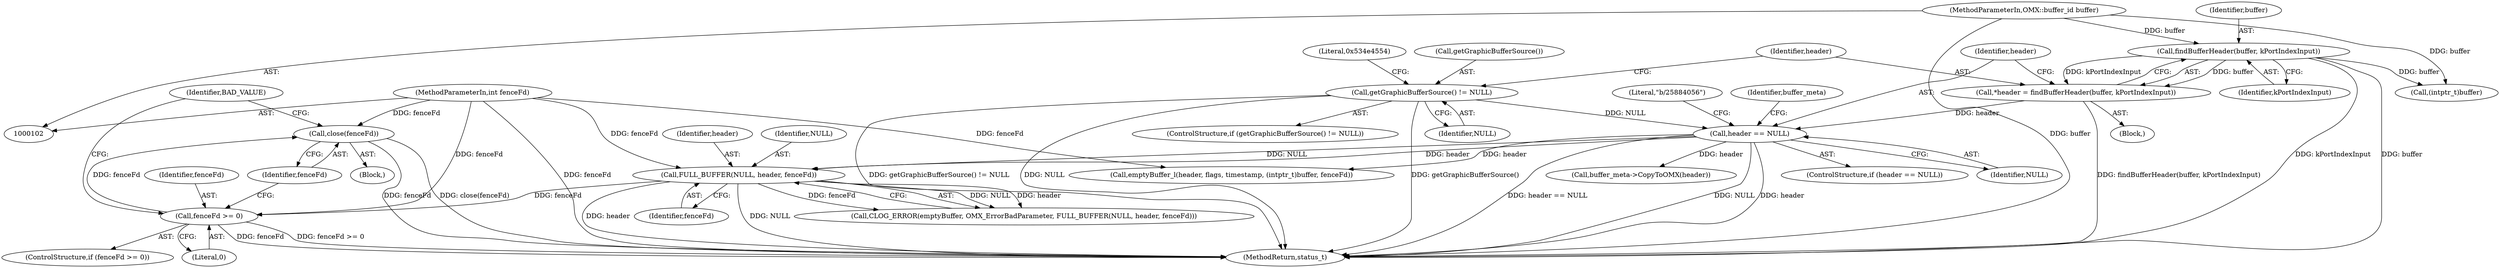 digraph "0_Android_2c75e1c3b98e4e94f50c63e2b7694be5f948477c@API" {
"1000194" [label="(Call,close(fenceFd))"];
"1000190" [label="(Call,fenceFd >= 0)"];
"1000185" [label="(Call,FULL_BUFFER(NULL, header, fenceFd))"];
"1000128" [label="(Call,header == NULL)"];
"1000122" [label="(Call,*header = findBufferHeader(buffer, kPortIndexInput))"];
"1000124" [label="(Call,findBufferHeader(buffer, kPortIndexInput))"];
"1000103" [label="(MethodParameterIn,OMX::buffer_id buffer)"];
"1000112" [label="(Call,getGraphicBufferSource() != NULL)"];
"1000108" [label="(MethodParameterIn,int fenceFd)"];
"1000133" [label="(Literal,\"b/25884056\")"];
"1000190" [label="(Call,fenceFd >= 0)"];
"1000124" [label="(Call,findBufferHeader(buffer, kPortIndexInput))"];
"1000194" [label="(Call,close(fenceFd))"];
"1000192" [label="(Literal,0)"];
"1000114" [label="(Identifier,NULL)"];
"1000128" [label="(Call,header == NULL)"];
"1000186" [label="(Identifier,NULL)"];
"1000123" [label="(Identifier,header)"];
"1000195" [label="(Identifier,fenceFd)"];
"1000125" [label="(Identifier,buffer)"];
"1000182" [label="(Call,CLOG_ERROR(emptyBuffer, OMX_ErrorBadParameter, FULL_BUFFER(NULL, header, fenceFd)))"];
"1000191" [label="(Identifier,fenceFd)"];
"1000219" [label="(MethodReturn,status_t)"];
"1000187" [label="(Identifier,header)"];
"1000129" [label="(Identifier,header)"];
"1000211" [label="(Call,emptyBuffer_l(header, flags, timestamp, (intptr_t)buffer, fenceFd))"];
"1000138" [label="(Identifier,buffer_meta)"];
"1000127" [label="(ControlStructure,if (header == NULL))"];
"1000108" [label="(MethodParameterIn,int fenceFd)"];
"1000197" [label="(Identifier,BAD_VALUE)"];
"1000130" [label="(Identifier,NULL)"];
"1000126" [label="(Identifier,kPortIndexInput)"];
"1000117" [label="(Literal,0x534e4554)"];
"1000189" [label="(ControlStructure,if (fenceFd >= 0))"];
"1000103" [label="(MethodParameterIn,OMX::buffer_id buffer)"];
"1000112" [label="(Call,getGraphicBufferSource() != NULL)"];
"1000111" [label="(ControlStructure,if (getGraphicBufferSource() != NULL))"];
"1000215" [label="(Call,(intptr_t)buffer)"];
"1000113" [label="(Call,getGraphicBufferSource())"];
"1000109" [label="(Block,)"];
"1000122" [label="(Call,*header = findBufferHeader(buffer, kPortIndexInput))"];
"1000188" [label="(Identifier,fenceFd)"];
"1000208" [label="(Call,buffer_meta->CopyToOMX(header))"];
"1000193" [label="(Block,)"];
"1000185" [label="(Call,FULL_BUFFER(NULL, header, fenceFd))"];
"1000194" -> "1000193"  [label="AST: "];
"1000194" -> "1000195"  [label="CFG: "];
"1000195" -> "1000194"  [label="AST: "];
"1000197" -> "1000194"  [label="CFG: "];
"1000194" -> "1000219"  [label="DDG: close(fenceFd)"];
"1000194" -> "1000219"  [label="DDG: fenceFd"];
"1000190" -> "1000194"  [label="DDG: fenceFd"];
"1000108" -> "1000194"  [label="DDG: fenceFd"];
"1000190" -> "1000189"  [label="AST: "];
"1000190" -> "1000192"  [label="CFG: "];
"1000191" -> "1000190"  [label="AST: "];
"1000192" -> "1000190"  [label="AST: "];
"1000195" -> "1000190"  [label="CFG: "];
"1000197" -> "1000190"  [label="CFG: "];
"1000190" -> "1000219"  [label="DDG: fenceFd >= 0"];
"1000190" -> "1000219"  [label="DDG: fenceFd"];
"1000185" -> "1000190"  [label="DDG: fenceFd"];
"1000108" -> "1000190"  [label="DDG: fenceFd"];
"1000185" -> "1000182"  [label="AST: "];
"1000185" -> "1000188"  [label="CFG: "];
"1000186" -> "1000185"  [label="AST: "];
"1000187" -> "1000185"  [label="AST: "];
"1000188" -> "1000185"  [label="AST: "];
"1000182" -> "1000185"  [label="CFG: "];
"1000185" -> "1000219"  [label="DDG: header"];
"1000185" -> "1000219"  [label="DDG: NULL"];
"1000185" -> "1000182"  [label="DDG: NULL"];
"1000185" -> "1000182"  [label="DDG: header"];
"1000185" -> "1000182"  [label="DDG: fenceFd"];
"1000128" -> "1000185"  [label="DDG: NULL"];
"1000128" -> "1000185"  [label="DDG: header"];
"1000108" -> "1000185"  [label="DDG: fenceFd"];
"1000128" -> "1000127"  [label="AST: "];
"1000128" -> "1000130"  [label="CFG: "];
"1000129" -> "1000128"  [label="AST: "];
"1000130" -> "1000128"  [label="AST: "];
"1000133" -> "1000128"  [label="CFG: "];
"1000138" -> "1000128"  [label="CFG: "];
"1000128" -> "1000219"  [label="DDG: NULL"];
"1000128" -> "1000219"  [label="DDG: header"];
"1000128" -> "1000219"  [label="DDG: header == NULL"];
"1000122" -> "1000128"  [label="DDG: header"];
"1000112" -> "1000128"  [label="DDG: NULL"];
"1000128" -> "1000208"  [label="DDG: header"];
"1000128" -> "1000211"  [label="DDG: header"];
"1000122" -> "1000109"  [label="AST: "];
"1000122" -> "1000124"  [label="CFG: "];
"1000123" -> "1000122"  [label="AST: "];
"1000124" -> "1000122"  [label="AST: "];
"1000129" -> "1000122"  [label="CFG: "];
"1000122" -> "1000219"  [label="DDG: findBufferHeader(buffer, kPortIndexInput)"];
"1000124" -> "1000122"  [label="DDG: buffer"];
"1000124" -> "1000122"  [label="DDG: kPortIndexInput"];
"1000124" -> "1000126"  [label="CFG: "];
"1000125" -> "1000124"  [label="AST: "];
"1000126" -> "1000124"  [label="AST: "];
"1000124" -> "1000219"  [label="DDG: kPortIndexInput"];
"1000124" -> "1000219"  [label="DDG: buffer"];
"1000103" -> "1000124"  [label="DDG: buffer"];
"1000124" -> "1000215"  [label="DDG: buffer"];
"1000103" -> "1000102"  [label="AST: "];
"1000103" -> "1000219"  [label="DDG: buffer"];
"1000103" -> "1000215"  [label="DDG: buffer"];
"1000112" -> "1000111"  [label="AST: "];
"1000112" -> "1000114"  [label="CFG: "];
"1000113" -> "1000112"  [label="AST: "];
"1000114" -> "1000112"  [label="AST: "];
"1000117" -> "1000112"  [label="CFG: "];
"1000123" -> "1000112"  [label="CFG: "];
"1000112" -> "1000219"  [label="DDG: getGraphicBufferSource() != NULL"];
"1000112" -> "1000219"  [label="DDG: NULL"];
"1000112" -> "1000219"  [label="DDG: getGraphicBufferSource()"];
"1000108" -> "1000102"  [label="AST: "];
"1000108" -> "1000219"  [label="DDG: fenceFd"];
"1000108" -> "1000211"  [label="DDG: fenceFd"];
}
